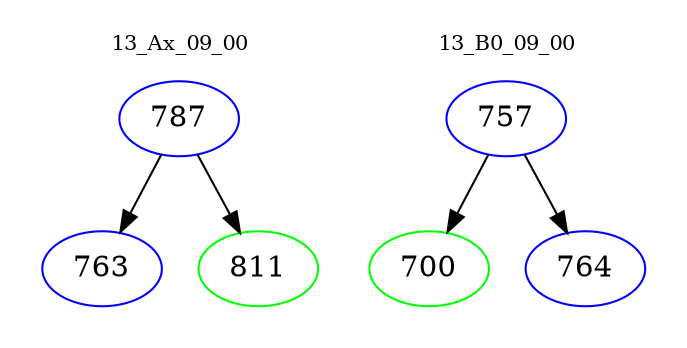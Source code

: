 digraph{
subgraph cluster_0 {
color = white
label = "13_Ax_09_00";
fontsize=10;
T0_787 [label="787", color="blue"]
T0_787 -> T0_763 [color="black"]
T0_763 [label="763", color="blue"]
T0_787 -> T0_811 [color="black"]
T0_811 [label="811", color="green"]
}
subgraph cluster_1 {
color = white
label = "13_B0_09_00";
fontsize=10;
T1_757 [label="757", color="blue"]
T1_757 -> T1_700 [color="black"]
T1_700 [label="700", color="green"]
T1_757 -> T1_764 [color="black"]
T1_764 [label="764", color="blue"]
}
}
